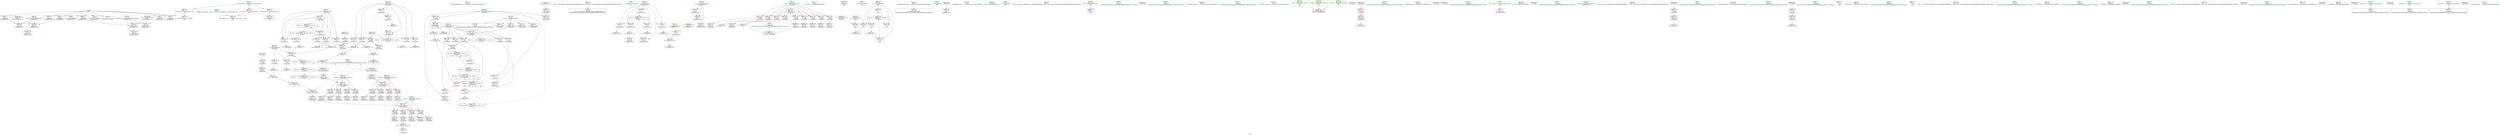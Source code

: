 digraph "SVFG" {
	label="SVFG";

	Node0x560ecffb6eb0 [shape=record,color=grey,label="{NodeID: 0\nNullPtr}"];
	Node0x560ecffb6eb0 -> Node0x560ecffc4050[style=solid];
	Node0x560ecffb6eb0 -> Node0x560ecffc4150[style=solid];
	Node0x560ecffb6eb0 -> Node0x560ecffc4220[style=solid];
	Node0x560ecffb6eb0 -> Node0x560ecffc42f0[style=solid];
	Node0x560ecffb6eb0 -> Node0x560ecffc43c0[style=solid];
	Node0x560ecffb6eb0 -> Node0x560ecffc4490[style=solid];
	Node0x560ecffb6eb0 -> Node0x560ecffc4560[style=solid];
	Node0x560ecffb6eb0 -> Node0x560ecffc4630[style=solid];
	Node0x560ecffb6eb0 -> Node0x560ecffc4700[style=solid];
	Node0x560ecffb6eb0 -> Node0x560ecffc58c0[style=solid];
	Node0x560ecffffe90 [shape=record,color=black,label="{NodeID: 443\n189 = PHI(335, 155, )\n1st arg _Z5solveibbb }"];
	Node0x560ecffffe90 -> Node0x560ecffc4f70[style=solid];
	Node0x560ecffc58c0 [shape=record,color=blue, style = dotted,label="{NodeID: 194\n456\<--3\nllvm.global_ctors_2\<--dummyVal\nGlob }"];
	Node0x560ecffc2120 [shape=record,color=black,label="{NodeID: 111\n324\<--323\ntobool49\<--\n_Z5solveibbb\n}"];
	Node0x560ecffc0a20 [shape=record,color=green,label="{NodeID: 28\n34\<--35\n_ZNSt8ios_base4InitC1Ev\<--_ZNSt8ios_base4InitC1Ev_field_insensitive\n}"];
	Node0x560ecffc8a40 [shape=record,color=red,label="{NodeID: 139\n381\<--192\n\<--retval\n_Z5solveibbb\n}"];
	Node0x560ecffc8a40 -> Node0x560ecffc7a70[style=solid];
	Node0x560ecffc3400 [shape=record,color=green,label="{NodeID: 56\n204\<--205\na\<--a_field_insensitive\n_Z5solveibbb\n}"];
	Node0x560ecffc3400 -> Node0x560ecffca030[style=solid];
	Node0x560ecffc3400 -> Node0x560ecffca100[style=solid];
	Node0x560ecffc3400 -> Node0x560ecffca1d0[style=solid];
	Node0x560ecffc3400 -> Node0x560ecffca2a0[style=solid];
	Node0x560ecffc3400 -> Node0x560ecffca370[style=solid];
	Node0x560ecffc3400 -> Node0x560ecffc6790[style=solid];
	Node0x560ecffc3400 -> Node0x560ecffc6ba0[style=solid];
	Node0x560ecffd6750 [shape=record,color=grey,label="{NodeID: 333\n369 = Binary(368, 121, )\n}"];
	Node0x560ecffd6750 -> Node0x560ecffc6ad0[style=solid];
	Node0x560ecffca100 [shape=record,color=red,label="{NodeID: 167\n272\<--204\n\<--a\n_Z5solveibbb\n}"];
	Node0x560ecffca100 -> Node0x560ecffd80d0[style=solid];
	Node0x560ecffc4cd0 [shape=record,color=black,label="{NodeID: 84\n59\<--60\n\<--_ZNSt7__cxx1112basic_stringIcSt11char_traitsIcESaIcEED1Ev\nCan only get source location for instruction, argument, global var or function.}"];
	Node0x560ecffa09b0 [shape=record,color=green,label="{NodeID: 1\n7\<--1\n__dso_handle\<--dummyObj\nGlob }"];
	Node0x560ecfffffe0 [shape=record,color=black,label="{NodeID: 444\n190 = PHI(348, 155, )\n2nd arg _Z5solveibbb }"];
	Node0x560ecfffffe0 -> Node0x560ecffc5040[style=solid];
	Node0x560ecffe4da0 [shape=record,color=black,label="{NodeID: 361\nMR_10V_3 = PHI(MR_10V_4, MR_10V_2, )\npts\{94 \}\n}"];
	Node0x560ecffe4da0 -> Node0x560ecffc8700[style=dashed];
	Node0x560ecffe4da0 -> Node0x560ecffc87d0[style=dashed];
	Node0x560ecffe4da0 -> Node0x560ecffc88a0[style=dashed];
	Node0x560ecffe4da0 -> Node0x560ecffc8970[style=dashed];
	Node0x560ecffe4da0 -> Node0x560ecffc5f70[style=dashed];
	Node0x560ecffc59c0 [shape=record,color=blue,label="{NodeID: 195\n85\<--96\nnrvo\<--\n_Z4getbB5cxx11v\n}"];
	Node0x560ecffc59c0 -> Node0x560ecffc6040[style=dashed];
	Node0x560ecffc21f0 [shape=record,color=black,label="{NodeID: 112\n329\<--328\nconv51\<--\n_Z5solveibbb\n}"];
	Node0x560ecffc0b20 [shape=record,color=green,label="{NodeID: 29\n40\<--41\n__cxa_atexit\<--__cxa_atexit_field_insensitive\n}"];
	Node0x560ecffc8b10 [shape=record,color=red,label="{NodeID: 140\n217\<--194\n\<--x.addr\n_Z5solveibbb\n}"];
	Node0x560ecffc8b10 -> Node0x560ecffd83d0[style=solid];
	Node0x560ecffc34d0 [shape=record,color=green,label="{NodeID: 57\n206\<--207\nb\<--b_field_insensitive\n_Z5solveibbb\n}"];
	Node0x560ecffc34d0 -> Node0x560ecffca440[style=solid];
	Node0x560ecffc34d0 -> Node0x560ecffca510[style=solid];
	Node0x560ecffc34d0 -> Node0x560ecffca5e0[style=solid];
	Node0x560ecffc34d0 -> Node0x560ecffca6b0[style=solid];
	Node0x560ecffc34d0 -> Node0x560ecffca780[style=solid];
	Node0x560ecffc34d0 -> Node0x560ecffc6860[style=solid];
	Node0x560ecffc34d0 -> Node0x560ecffc6ad0[style=solid];
	Node0x560ecffd68d0 [shape=record,color=grey,label="{NodeID: 334\n365 = Binary(364, 362, )\n}"];
	Node0x560ecffd68d0 -> Node0x560ecffc6a00[style=solid];
	Node0x560ecffca1d0 [shape=record,color=red,label="{NodeID: 168\n303\<--204\n\<--a\n_Z5solveibbb\n}"];
	Node0x560ecffca1d0 -> Node0x560ecffd6150[style=solid];
	Node0x560ecffc4dd0 [shape=record,color=black,label="{NodeID: 85\n385\<--112\nmain_ret\<--\nmain\n}"];
	Node0x560ecffa1010 [shape=record,color=green,label="{NodeID: 2\n17\<--1\n_ZSt3cin\<--dummyObj\nGlob }"];
	Node0x560ed0000130 [shape=record,color=black,label="{NodeID: 445\n191 = PHI(361, 155, )\n3rd arg _Z5solveibbb }"];
	Node0x560ed0000130 -> Node0x560ecffc5110[style=solid];
	Node0x560ecffe52a0 [shape=record,color=black,label="{NodeID: 362\nMR_36V_3 = PHI(MR_36V_4, MR_36V_2, )\npts\{391 \}\n}"];
	Node0x560ecffe52a0 -> Node0x560ecffcb2e0[style=dashed];
	Node0x560ecffe52a0 -> Node0x560ecffcb3b0[style=dashed];
	Node0x560ecffe52a0 -> Node0x560ecffcb480[style=dashed];
	Node0x560ecffe52a0 -> Node0x560ecffc6ee0[style=dashed];
	Node0x560ecffc5a90 [shape=record,color=blue,label="{NodeID: 196\n93\<--112\ni\<--\n_Z4getbB5cxx11v\n}"];
	Node0x560ecffc5a90 -> Node0x560ecffe4da0[style=dashed];
	Node0x560ecffc22c0 [shape=record,color=black,label="{NodeID: 113\n332\<--331\nconv53\<--\n_Z5solveibbb\n}"];
	Node0x560ecffc22c0 -> Node0x560ecffd7c50[style=solid];
	Node0x560ecffc0c20 [shape=record,color=green,label="{NodeID: 30\n39\<--45\n_ZNSt8ios_base4InitD1Ev\<--_ZNSt8ios_base4InitD1Ev_field_insensitive\n}"];
	Node0x560ecffc0c20 -> Node0x560ecffc4bd0[style=solid];
	Node0x560ecffc8be0 [shape=record,color=red,label="{NodeID: 141\n235\<--194\n\<--x.addr\n_Z5solveibbb\n}"];
	Node0x560ecffc8be0 -> Node0x560ecffc55f0[style=solid];
	Node0x560ecffc35a0 [shape=record,color=green,label="{NodeID: 58\n208\<--209\nk\<--k_field_insensitive\n_Z5solveibbb\n}"];
	Node0x560ecffc35a0 -> Node0x560ecffca850[style=solid];
	Node0x560ecffc35a0 -> Node0x560ecffca920[style=solid];
	Node0x560ecffc35a0 -> Node0x560ecffc6930[style=solid];
	Node0x560ecffd6a50 [shape=record,color=grey,label="{NodeID: 335\n120 = Binary(121, 119, )\n}"];
	Node0x560ecffd6a50 -> Node0x560ecffd6bd0[style=solid];
	Node0x560ecffca2a0 [shape=record,color=red,label="{NodeID: 169\n326\<--204\n\<--a\n_Z5solveibbb\n}"];
	Node0x560ecffca2a0 -> Node0x560ecffd5cd0[style=solid];
	Node0x560ecffc4ea0 [shape=record,color=black,label="{NodeID: 86\n128\<--126\nconv\<--sub\n_Z4getbB5cxx11v\n}"];
	Node0x560ecffa4780 [shape=record,color=green,label="{NodeID: 3\n21\<--1\n.str\<--dummyObj\nGlob }"];
	Node0x560ecffe57a0 [shape=record,color=black,label="{NodeID: 363\nMR_30V_2 = PHI(MR_30V_3, MR_30V_1, )\npts\{200000 \}\n|{<s0>36|<s1>36|<s2>36|<s3>36}}"];
	Node0x560ecffe57a0:s0 -> Node0x560ecffca9f0[style=dashed,color=red];
	Node0x560ecffe57a0:s1 -> Node0x560ecffcaac0[style=dashed,color=red];
	Node0x560ecffe57a0:s2 -> Node0x560ecffc66c0[style=dashed,color=red];
	Node0x560ecffe57a0:s3 -> Node0x560ecffea6a0[style=dashed,color=red];
	Node0x560ecffc5b60 [shape=record,color=blue,label="{NodeID: 197\n129\<--133\ncall4\<--\n_Z4getbB5cxx11v\n}"];
	Node0x560ecffc2390 [shape=record,color=black,label="{NodeID: 114\n337\<--336\ntobool55\<--\n_Z5solveibbb\n}"];
	Node0x560ecffc0d20 [shape=record,color=green,label="{NodeID: 31\n52\<--53\n__cxx_global_var_init.1\<--__cxx_global_var_init.1_field_insensitive\n}"];
	Node0x560ecffc8cb0 [shape=record,color=red,label="{NodeID: 142\n275\<--194\n\<--x.addr\n_Z5solveibbb\n}"];
	Node0x560ecffc8cb0 -> Node0x560ecffc2ac0[style=solid];
	Node0x560ecffc3670 [shape=record,color=green,label="{NodeID: 59\n383\<--384\nmain\<--main_field_insensitive\n}"];
	Node0x560ecffd6bd0 [shape=record,color=grey,label="{NodeID: 336\n122 = Binary(118, 120, )\n}"];
	Node0x560ecffd6bd0 -> Node0x560ecffd7f50[style=solid];
	Node0x560ecffca370 [shape=record,color=red,label="{NodeID: 170\n373\<--204\n\<--a\n_Z5solveibbb\n}"];
	Node0x560ecffca370 -> Node0x560ecffd65d0[style=solid];
	Node0x560ecffc4f70 [shape=record,color=black,label="{NodeID: 87\n211\<--189\nfrombool\<--ona\n_Z5solveibbb\n}"];
	Node0x560ecffc4f70 -> Node0x560ecffc61e0[style=solid];
	Node0x560ecffa4630 [shape=record,color=green,label="{NodeID: 4\n23\<--1\n.str.4\<--dummyObj\nGlob }"];
	Node0x560ecffc5c30 [shape=record,color=blue,label="{NodeID: 198\n89\<--136\nexn.slot\<--\n_Z4getbB5cxx11v\n}"];
	Node0x560ecffc5c30 -> Node0x560ecffc8560[style=dashed];
	Node0x560ecffc76e0 [shape=record,color=black,label="{NodeID: 115\n342\<--341\nconv58\<--\n_Z5solveibbb\n}"];
	Node0x560ecffc0e20 [shape=record,color=green,label="{NodeID: 32\n56\<--57\n_ZNSt7__cxx1112basic_stringIcSt11char_traitsIcESaIcEEC1Ev\<--_ZNSt7__cxx1112basic_stringIcSt11char_traitsIcESaIcEEC1Ev_field_insensitive\n}"];
	Node0x560ecffc8d80 [shape=record,color=red,label="{NodeID: 143\n295\<--194\n\<--x.addr\n_Z5solveibbb\n}"];
	Node0x560ecffc8d80 -> Node0x560ecffc1d10[style=solid];
	Node0x560ecffc3770 [shape=record,color=green,label="{NodeID: 60\n386\<--387\nretval\<--retval_field_insensitive\nmain\n}"];
	Node0x560ecffc3770 -> Node0x560ecffc6d40[style=solid];
	Node0x560ecffd6d50 [shape=record,color=grey,label="{NodeID: 337\n353 = Binary(281, 352, )\n}"];
	Node0x560ecffd6d50 -> Node0x560ecffd8550[style=solid];
	Node0x560ecffca440 [shape=record,color=red,label="{NodeID: 171\n286\<--206\n\<--b\n_Z5solveibbb\n}"];
	Node0x560ecffca440 -> Node0x560ecffd7dd0[style=solid];
	Node0x560ecffc5040 [shape=record,color=black,label="{NodeID: 88\n213\<--190\nfrombool1\<--onb\n_Z5solveibbb\n}"];
	Node0x560ecffc5040 -> Node0x560ecffc62b0[style=solid];
	Node0x560ecffa46c0 [shape=record,color=green,label="{NodeID: 5\n26\<--1\n\<--dummyObj\nCan only get source location for instruction, argument, global var or function.}"];
	Node0x560ecffc5d00 [shape=record,color=blue,label="{NodeID: 199\n91\<--138\nehselector.slot\<--\n_Z4getbB5cxx11v\n}"];
	Node0x560ecffc5d00 -> Node0x560ecffc8630[style=dashed];
	Node0x560ecffc7770 [shape=record,color=black,label="{NodeID: 116\n345\<--344\nconv60\<--\n_Z5solveibbb\n}"];
	Node0x560ecffc7770 -> Node0x560ecffd7050[style=solid];
	Node0x560ecffc0f20 [shape=record,color=green,label="{NodeID: 33\n60\<--64\n_ZNSt7__cxx1112basic_stringIcSt11char_traitsIcESaIcEED1Ev\<--_ZNSt7__cxx1112basic_stringIcSt11char_traitsIcESaIcEED1Ev_field_insensitive\n}"];
	Node0x560ecffc0f20 -> Node0x560ecffc4cd0[style=solid];
	Node0x560ecffc8e50 [shape=record,color=red,label="{NodeID: 144\n313\<--194\n\<--x.addr\n_Z5solveibbb\n}"];
	Node0x560ecffc8e50 -> Node0x560ecffc1f80[style=solid];
	Node0x560ecffc3840 [shape=record,color=green,label="{NodeID: 61\n388\<--389\nT\<--T_field_insensitive\nmain\n}"];
	Node0x560ecffc3840 -> Node0x560ecffcb210[style=solid];
	Node0x560ecfffe3c0 [shape=record,color=black,label="{NodeID: 421\n108 = PHI()\n}"];
	Node0x560ecffd6ed0 [shape=record,color=grey,label="{NodeID: 338\n404 = cmp(402, 403, )\n}"];
	Node0x560ecffca510 [shape=record,color=red,label="{NodeID: 172\n292\<--206\n\<--b\n_Z5solveibbb\n}"];
	Node0x560ecffca510 -> Node0x560ecffd74d0[style=solid];
	Node0x560ecffc5110 [shape=record,color=black,label="{NodeID: 89\n215\<--191\nfrombool2\<--onk\n_Z5solveibbb\n}"];
	Node0x560ecffc5110 -> Node0x560ecffc6380[style=solid];
	Node0x560ecffa48d0 [shape=record,color=green,label="{NodeID: 6\n96\<--1\n\<--dummyObj\nCan only get source location for instruction, argument, global var or function.}"];
	Node0x560ecffc5dd0 [shape=record,color=blue,label="{NodeID: 200\n89\<--143\nexn.slot\<--\n_Z4getbB5cxx11v\n}"];
	Node0x560ecffc5dd0 -> Node0x560ecffc8560[style=dashed];
	Node0x560ecffc7800 [shape=record,color=black,label="{NodeID: 117\n350\<--349\ntobool63\<--\n_Z5solveibbb\n}"];
	Node0x560ecffc1020 [shape=record,color=green,label="{NodeID: 34\n67\<--68\n__cxx_global_var_init.2\<--__cxx_global_var_init.2_field_insensitive\n}"];
	Node0x560ecffc8f20 [shape=record,color=red,label="{NodeID: 145\n321\<--194\n\<--x.addr\n_Z5solveibbb\n}"];
	Node0x560ecffc8f20 -> Node0x560ecffd5fd0[style=solid];
	Node0x560ecffc3910 [shape=record,color=green,label="{NodeID: 62\n390\<--391\nt\<--t_field_insensitive\nmain\n}"];
	Node0x560ecffc3910 -> Node0x560ecffcb2e0[style=solid];
	Node0x560ecffc3910 -> Node0x560ecffcb3b0[style=solid];
	Node0x560ecffc3910 -> Node0x560ecffcb480[style=solid];
	Node0x560ecffc3910 -> Node0x560ecffc6e10[style=solid];
	Node0x560ecffc3910 -> Node0x560ecffc6ee0[style=solid];
	Node0x560ecfffe4c0 [shape=record,color=black,label="{NodeID: 422\n129 = PHI()\n}"];
	Node0x560ecfffe4c0 -> Node0x560ecffc5b60[style=solid];
	Node0x560ecffd7050 [shape=record,color=grey,label="{NodeID: 339\n346 = cmp(340, 345, )\n}"];
	Node0x560ecffd7050 -> Node0x560ecffd3ef0[style=solid];
	Node0x560ecffca5e0 [shape=record,color=red,label="{NodeID: 173\n304\<--206\n\<--b\n_Z5solveibbb\n}"];
	Node0x560ecffca5e0 -> Node0x560ecffd6150[style=solid];
	Node0x560ecffc51e0 [shape=record,color=black,label="{NodeID: 90\n221\<--220\ntobool\<--\n_Z5solveibbb\n}"];
	Node0x560ecffa4960 [shape=record,color=green,label="{NodeID: 7\n101\<--1\n\<--dummyObj\nCan only get source location for instruction, argument, global var or function.}"];
	Node0x560ecffc5ea0 [shape=record,color=blue,label="{NodeID: 201\n91\<--145\nehselector.slot\<--\n_Z4getbB5cxx11v\n}"];
	Node0x560ecffc5ea0 -> Node0x560ecffc8630[style=dashed];
	Node0x560ecffc78d0 [shape=record,color=black,label="{NodeID: 118\n355\<--354\nconv66\<--\n_Z5solveibbb\n}"];
	Node0x560ecffc1120 [shape=record,color=green,label="{NodeID: 35\n73\<--74\n__cxx_global_var_init.3\<--__cxx_global_var_init.3_field_insensitive\n}"];
	Node0x560ecffc8ff0 [shape=record,color=red,label="{NodeID: 146\n328\<--194\n\<--x.addr\n_Z5solveibbb\n}"];
	Node0x560ecffc8ff0 -> Node0x560ecffc21f0[style=solid];
	Node0x560ecffc39e0 [shape=record,color=green,label="{NodeID: 63\n392\<--393\nref.tmp\<--ref.tmp_field_insensitive\nmain\n|{<s0>26}}"];
	Node0x560ecffc39e0:s0 -> Node0x560ecffff880[style=solid,color=red];
	Node0x560ecfffe620 [shape=record,color=black,label="{NodeID: 423\n37 = PHI()\n}"];
	Node0x560ecffd71d0 [shape=record,color=grey,label="{NodeID: 340\n300 = cmp(299, 281, )\n}"];
	Node0x560ecffca6b0 [shape=record,color=red,label="{NodeID: 174\n339\<--206\n\<--b\n_Z5solveibbb\n}"];
	Node0x560ecffca6b0 -> Node0x560ecffd5e50[style=solid];
	Node0x560ecffc52b0 [shape=record,color=black,label="{NodeID: 91\n224\<--223\ntobool3\<--\n_Z5solveibbb\n}"];
	Node0x560ecffa0de0 [shape=record,color=green,label="{NodeID: 8\n102\<--1\n\<--dummyObj\nCan only get source location for instruction, argument, global var or function.}"];
	Node0x560ecffe70a0 [shape=record,color=black,label="{NodeID: 368\nMR_28V_5 = PHI(MR_28V_6, MR_28V_3, )\npts\{209 \}\n}"];
	Node0x560ecffe70a0 -> Node0x560ecffc6930[style=dashed];
	Node0x560ecffe70a0 -> Node0x560ecffe34a0[style=dashed];
	Node0x560ecffe70a0 -> Node0x560ecffe70a0[style=dashed];
	Node0x560ecffc5f70 [shape=record,color=blue,label="{NodeID: 202\n93\<--151\ni\<--inc\n_Z4getbB5cxx11v\n}"];
	Node0x560ecffc5f70 -> Node0x560ecffe4da0[style=dashed];
	Node0x560ecffc79a0 [shape=record,color=black,label="{NodeID: 119\n358\<--357\nconv68\<--\n_Z5solveibbb\n}"];
	Node0x560ecffc79a0 -> Node0x560ecffd8550[style=solid];
	Node0x560ecffc1220 [shape=record,color=green,label="{NodeID: 36\n79\<--80\n_Z4getbB5cxx11v\<--_Z4getbB5cxx11v_field_insensitive\n}"];
	Node0x560ecffc90c0 [shape=record,color=red,label="{NodeID: 147\n341\<--194\n\<--x.addr\n_Z5solveibbb\n}"];
	Node0x560ecffc90c0 -> Node0x560ecffc76e0[style=solid];
	Node0x560ecffc3ab0 [shape=record,color=green,label="{NodeID: 64\n394\<--395\nref.tmp3\<--ref.tmp3_field_insensitive\nmain\n|{<s0>29}}"];
	Node0x560ecffc3ab0:s0 -> Node0x560ecffff880[style=solid,color=red];
	Node0x560ecfffe6f0 [shape=record,color=black,label="{NodeID: 424\n58 = PHI()\n}"];
	Node0x560ecffd7350 [shape=record,color=grey,label="{NodeID: 341\n311 = cmp(310, 121, )\n}"];
	Node0x560ecffca780 [shape=record,color=red,label="{NodeID: 175\n368\<--206\n\<--b\n_Z5solveibbb\n}"];
	Node0x560ecffca780 -> Node0x560ecffd6750[style=solid];
	Node0x560ecffc5380 [shape=record,color=black,label="{NodeID: 92\n227\<--226\ntobool4\<--\n_Z5solveibbb\n}"];
	Node0x560ecffc5380 -> Node0x560ecffd5570[style=solid];
	Node0x560ecffa0e70 [shape=record,color=green,label="{NodeID: 9\n112\<--1\n\<--dummyObj\nCan only get source location for instruction, argument, global var or function.|{<s0>36}}"];
	Node0x560ecffa0e70:s0 -> Node0x560ecffffd40[style=solid,color=red];
	Node0x560ecffe75a0 [shape=record,color=black,label="{NodeID: 369\nMR_30V_6 = PHI(MR_30V_7, MR_30V_4, )\npts\{200000 \}\n|{|<s2>23|<s3>23|<s4>23|<s5>23}}"];
	Node0x560ecffe75a0 -> Node0x560ecffe39a0[style=dashed];
	Node0x560ecffe75a0 -> Node0x560ecffe75a0[style=dashed];
	Node0x560ecffe75a0:s2 -> Node0x560ecffca9f0[style=dashed,color=red];
	Node0x560ecffe75a0:s3 -> Node0x560ecffcaac0[style=dashed,color=red];
	Node0x560ecffe75a0:s4 -> Node0x560ecffc66c0[style=dashed,color=red];
	Node0x560ecffe75a0:s5 -> Node0x560ecffea6a0[style=dashed,color=red];
	Node0x560ecffc6040 [shape=record,color=blue,label="{NodeID: 203\n85\<--155\nnrvo\<--\n_Z4getbB5cxx11v\n}"];
	Node0x560ecffc6040 -> Node0x560ecffc8490[style=dashed];
	Node0x560ecffc7a70 [shape=record,color=black,label="{NodeID: 120\n187\<--381\n_Z5solveibbb_ret\<--\n_Z5solveibbb\n|{<s0>23|<s1>36}}"];
	Node0x560ecffc7a70:s0 -> Node0x560ecffff020[style=solid,color=blue];
	Node0x560ecffc7a70:s1 -> Node0x560ecffff5c0[style=solid,color=blue];
	Node0x560ecffc1320 [shape=record,color=green,label="{NodeID: 37\n83\<--84\nx\<--x_field_insensitive\n_Z4getbB5cxx11v\n}"];
	Node0x560ecffc1320 -> Node0x560ecffc83c0[style=solid];
	Node0x560ecffc9190 [shape=record,color=red,label="{NodeID: 148\n354\<--194\n\<--x.addr\n_Z5solveibbb\n}"];
	Node0x560ecffc9190 -> Node0x560ecffc78d0[style=solid];
	Node0x560ecffc3b80 [shape=record,color=green,label="{NodeID: 65\n396\<--397\nref.tmp5\<--ref.tmp5_field_insensitive\nmain\n|{<s0>32}}"];
	Node0x560ecffc3b80:s0 -> Node0x560ecffff880[style=solid,color=red];
	Node0x560ecfffe7c0 [shape=record,color=black,label="{NodeID: 425\n71 = PHI()\n}"];
	Node0x560ecffd74d0 [shape=record,color=grey,label="{NodeID: 342\n293 = cmp(292, 121, )\n}"];
	Node0x560ecffca850 [shape=record,color=red,label="{NodeID: 176\n310\<--208\n\<--k\n_Z5solveibbb\n}"];
	Node0x560ecffca850 -> Node0x560ecffd7350[style=solid];
	Node0x560ecffc5450 [shape=record,color=black,label="{NodeID: 93\n230\<--229\n\<--\n_Z5solveibbb\n}"];
	Node0x560ecffb5440 [shape=record,color=green,label="{NodeID: 10\n116\<--1\n\<--dummyObj\nCan only get source location for instruction, argument, global var or function.}"];
	Node0x560ecffc6110 [shape=record,color=blue,label="{NodeID: 204\n194\<--188\nx.addr\<--x\n_Z5solveibbb\n}"];
	Node0x560ecffc6110 -> Node0x560ecffc8b10[style=dashed];
	Node0x560ecffc6110 -> Node0x560ecffc8be0[style=dashed];
	Node0x560ecffc6110 -> Node0x560ecffc8cb0[style=dashed];
	Node0x560ecffc6110 -> Node0x560ecffc8d80[style=dashed];
	Node0x560ecffc6110 -> Node0x560ecffc8e50[style=dashed];
	Node0x560ecffc6110 -> Node0x560ecffc8f20[style=dashed];
	Node0x560ecffc6110 -> Node0x560ecffc8ff0[style=dashed];
	Node0x560ecffc6110 -> Node0x560ecffc90c0[style=dashed];
	Node0x560ecffc6110 -> Node0x560ecffc9190[style=dashed];
	Node0x560ecffc7b40 [shape=record,color=purple,label="{NodeID: 121\n36\<--4\n\<--_ZStL8__ioinit\n__cxx_global_var_init\n}"];
	Node0x560ecffc13f0 [shape=record,color=green,label="{NodeID: 38\n85\<--86\nnrvo\<--nrvo_field_insensitive\n_Z4getbB5cxx11v\n}"];
	Node0x560ecffc13f0 -> Node0x560ecffc8490[style=solid];
	Node0x560ecffc13f0 -> Node0x560ecffc59c0[style=solid];
	Node0x560ecffc13f0 -> Node0x560ecffc6040[style=solid];
	Node0x560ecffc9260 [shape=record,color=red,label="{NodeID: 149\n220\<--196\n\<--ona.addr\n_Z5solveibbb\n}"];
	Node0x560ecffc9260 -> Node0x560ecffc51e0[style=solid];
	Node0x560ecffc3c50 [shape=record,color=green,label="{NodeID: 66\n409\<--410\nprintf\<--printf_field_insensitive\n}"];
	Node0x560ecfffe8c0 [shape=record,color=black,label="{NodeID: 426\n77 = PHI()\n}"];
	Node0x560ecffd7650 [shape=record,color=grey,label="{NodeID: 343\n266 = cmp(265, 267, )\n}"];
	Node0x560ecffca920 [shape=record,color=red,label="{NodeID: 177\n352\<--208\n\<--k\n_Z5solveibbb\n}"];
	Node0x560ecffca920 -> Node0x560ecffd6d50[style=solid];
	Node0x560ecffc5520 [shape=record,color=black,label="{NodeID: 94\n232\<--231\nconv\<--cond\n_Z5solveibbb\n}"];
	Node0x560ecffc5520 -> Node0x560ecffc6450[style=solid];
	Node0x560ecffb5510 [shape=record,color=green,label="{NodeID: 11\n121\<--1\n\<--dummyObj\nCan only get source location for instruction, argument, global var or function.}"];
	Node0x560ecffc61e0 [shape=record,color=blue,label="{NodeID: 205\n196\<--211\nona.addr\<--frombool\n_Z5solveibbb\n}"];
	Node0x560ecffc61e0 -> Node0x560ecffc9260[style=dashed];
	Node0x560ecffc61e0 -> Node0x560ecffc9330[style=dashed];
	Node0x560ecffc61e0 -> Node0x560ecffc9400[style=dashed];
	Node0x560ecffc61e0 -> Node0x560ecffc94d0[style=dashed];
	Node0x560ecffc7c10 [shape=record,color=purple,label="{NodeID: 122\n237\<--18\narrayidx\<--memo\n_Z5solveibbb\n}"];
	Node0x560ecffc14c0 [shape=record,color=green,label="{NodeID: 39\n87\<--88\nref.tmp\<--ref.tmp_field_insensitive\n_Z4getbB5cxx11v\n}"];
	Node0x560ecffc9330 [shape=record,color=red,label="{NodeID: 150\n238\<--196\n\<--ona.addr\n_Z5solveibbb\n}"];
	Node0x560ecffc9330 -> Node0x560ecffc2510[style=solid];
	Node0x560ecffc9330 -> Node0x560ecffc25e0[style=solid];
	Node0x560ecffc3d50 [shape=record,color=green,label="{NodeID: 67\n413\<--414\n_ZNSt7__cxx1112basic_stringIcSt11char_traitsIcESaIcEEaSEOS4_\<--_ZNSt7__cxx1112basic_stringIcSt11char_traitsIcESaIcEEaSEOS4__field_insensitive\n}"];
	Node0x560ecfffe9c0 [shape=record,color=black,label="{NodeID: 427\n315 = PHI()\n}"];
	Node0x560ecfffe9c0 -> Node0x560ecffcad30[style=solid];
	Node0x560ecffd77d0 [shape=record,color=grey,label="{NodeID: 344\n115 = cmp(114, 116, )\n}"];
	Node0x560ecffca9f0 [shape=record,color=red,label="{NodeID: 178\n252\<--251\n\<--\n_Z5solveibbb\n}"];
	Node0x560ecffca9f0 -> Node0x560ecffd8250[style=solid];
	Node0x560ecffc55f0 [shape=record,color=black,label="{NodeID: 95\n236\<--235\nidxprom\<--\n_Z5solveibbb\n}"];
	Node0x560ecffb55e0 [shape=record,color=green,label="{NodeID: 12\n127\<--1\n\<--dummyObj\nCan only get source location for instruction, argument, global var or function.}"];
	Node0x560ecffc62b0 [shape=record,color=blue,label="{NodeID: 206\n198\<--213\nonb.addr\<--frombool1\n_Z5solveibbb\n}"];
	Node0x560ecffc62b0 -> Node0x560ecffc95a0[style=dashed];
	Node0x560ecffc62b0 -> Node0x560ecffc9670[style=dashed];
	Node0x560ecffc62b0 -> Node0x560ecffc9740[style=dashed];
	Node0x560ecffc62b0 -> Node0x560ecffc9810[style=dashed];
	Node0x560ecffc7ce0 [shape=record,color=purple,label="{NodeID: 123\n241\<--18\narrayidx7\<--memo\n_Z5solveibbb\n}"];
	Node0x560ecffc1590 [shape=record,color=green,label="{NodeID: 40\n89\<--90\nexn.slot\<--exn.slot_field_insensitive\n_Z4getbB5cxx11v\n}"];
	Node0x560ecffc1590 -> Node0x560ecffc8560[style=solid];
	Node0x560ecffc1590 -> Node0x560ecffc5c30[style=solid];
	Node0x560ecffc1590 -> Node0x560ecffc5dd0[style=solid];
	Node0x560ecffc9400 [shape=record,color=red,label="{NodeID: 151\n269\<--196\n\<--ona.addr\n_Z5solveibbb\n}"];
	Node0x560ecffc9400 -> Node0x560ecffc29f0[style=solid];
	Node0x560ecffc3e50 [shape=record,color=green,label="{NodeID: 68\n425\<--426\nllvm.memset.p0i8.i64\<--llvm.memset.p0i8.i64_field_insensitive\n}"];
	Node0x560ecfffeb20 [shape=record,color=black,label="{NodeID: 428\n330 = PHI()\n}"];
	Node0x560ecfffeb20 -> Node0x560ecffcae00[style=solid];
	Node0x560ecffd7950 [shape=record,color=grey,label="{NodeID: 345\n318 = cmp(317, 281, )\n}"];
	Node0x560ecffcaac0 [shape=record,color=red,label="{NodeID: 179\n257\<--256\n\<--\n_Z5solveibbb\n}"];
	Node0x560ecffcaac0 -> Node0x560ecffc65f0[style=solid];
	Node0x560ecffc2510 [shape=record,color=black,label="{NodeID: 96\n239\<--238\ntobool5\<--\n_Z5solveibbb\n}"];
	Node0x560ecffb5710 [shape=record,color=green,label="{NodeID: 13\n133\<--1\n\<--dummyObj\nCan only get source location for instruction, argument, global var or function.}"];
	Node0x560ecffe89a0 [shape=record,color=black,label="{NodeID: 373\nMR_12V_3 = PHI(MR_12V_5, MR_12V_2, MR_12V_4, )\npts\{193 \}\n}"];
	Node0x560ecffe89a0 -> Node0x560ecffc8a40[style=dashed];
	Node0x560ecffc6380 [shape=record,color=blue,label="{NodeID: 207\n200\<--215\nonk.addr\<--frombool2\n_Z5solveibbb\n}"];
	Node0x560ecffc6380 -> Node0x560ecffc98e0[style=dashed];
	Node0x560ecffc6380 -> Node0x560ecffc99b0[style=dashed];
	Node0x560ecffc6380 -> Node0x560ecffc9a80[style=dashed];
	Node0x560ecffc6380 -> Node0x560ecffc9b50[style=dashed];
	Node0x560ecffc7db0 [shape=record,color=purple,label="{NodeID: 124\n245\<--18\narrayidx10\<--memo\n_Z5solveibbb\n}"];
	Node0x560ecffc1660 [shape=record,color=green,label="{NodeID: 41\n91\<--92\nehselector.slot\<--ehselector.slot_field_insensitive\n_Z4getbB5cxx11v\n}"];
	Node0x560ecffc1660 -> Node0x560ecffc8630[style=solid];
	Node0x560ecffc1660 -> Node0x560ecffc5d00[style=solid];
	Node0x560ecffc1660 -> Node0x560ecffc5ea0[style=solid];
	Node0x560ecffc94d0 [shape=record,color=red,label="{NodeID: 152\n323\<--196\n\<--ona.addr\n_Z5solveibbb\n}"];
	Node0x560ecffc94d0 -> Node0x560ecffc2120[style=solid];
	Node0x560ecffc3f50 [shape=record,color=green,label="{NodeID: 69\n27\<--447\n_GLOBAL__sub_I_msg555_1_1.cpp\<--_GLOBAL__sub_I_msg555_1_1.cpp_field_insensitive\n}"];
	Node0x560ecffc3f50 -> Node0x560ecffc57c0[style=solid];
	Node0x560ecfffec20 [shape=record,color=black,label="{NodeID: 429\n277 = PHI()\n}"];
	Node0x560ecfffec20 -> Node0x560ecffcab90[style=solid];
	Node0x560ecffd7ad0 [shape=record,color=grey,label="{NodeID: 346\n280 = cmp(279, 281, )\n}"];
	Node0x560ecffcab90 [shape=record,color=red,label="{NodeID: 180\n278\<--277\n\<--call\n_Z5solveibbb\n}"];
	Node0x560ecffcab90 -> Node0x560ecffc2b90[style=solid];
	Node0x560ecffc25e0 [shape=record,color=black,label="{NodeID: 97\n240\<--238\nidxprom6\<--\n_Z5solveibbb\n}"];
	Node0x560ecffb57e0 [shape=record,color=green,label="{NodeID: 14\n155\<--1\n\<--dummyObj\nCan only get source location for instruction, argument, global var or function.|{<s0>36|<s1>36|<s2>36}}"];
	Node0x560ecffb57e0:s0 -> Node0x560ecffffe90[style=solid,color=red];
	Node0x560ecffb57e0:s1 -> Node0x560ecfffffe0[style=solid,color=red];
	Node0x560ecffb57e0:s2 -> Node0x560ed0000130[style=solid,color=red];
	Node0x560ecffe8ea0 [shape=record,color=black,label="{NodeID: 374\nMR_22V_2 = PHI(MR_22V_3, MR_22V_1, MR_22V_3, )\npts\{203 \}\n}"];
	Node0x560ecffc6450 [shape=record,color=blue,label="{NodeID: 208\n192\<--232\nretval\<--conv\n_Z5solveibbb\n}"];
	Node0x560ecffc6450 -> Node0x560ecffe89a0[style=dashed];
	Node0x560ecffc7e80 [shape=record,color=purple,label="{NodeID: 125\n249\<--18\narrayidx13\<--memo\n_Z5solveibbb\n}"];
	Node0x560ecffc7e80 -> Node0x560ecffc6520[style=solid];
	Node0x560ecffc1730 [shape=record,color=green,label="{NodeID: 42\n93\<--94\ni\<--i_field_insensitive\n_Z4getbB5cxx11v\n}"];
	Node0x560ecffc1730 -> Node0x560ecffc8700[style=solid];
	Node0x560ecffc1730 -> Node0x560ecffc87d0[style=solid];
	Node0x560ecffc1730 -> Node0x560ecffc88a0[style=solid];
	Node0x560ecffc1730 -> Node0x560ecffc8970[style=solid];
	Node0x560ecffc1730 -> Node0x560ecffc5a90[style=solid];
	Node0x560ecffc1730 -> Node0x560ecffc5f70[style=solid];
	Node0x560ecffc95a0 [shape=record,color=red,label="{NodeID: 153\n223\<--198\n\<--onb.addr\n_Z5solveibbb\n}"];
	Node0x560ecffc95a0 -> Node0x560ecffc52b0[style=solid];
	Node0x560ecffc4050 [shape=record,color=black,label="{NodeID: 70\n2\<--3\ndummyVal\<--dummyVal\n}"];
	Node0x560ecfffed20 [shape=record,color=black,label="{NodeID: 430\n297 = PHI()\n}"];
	Node0x560ecfffed20 -> Node0x560ecffcac60[style=solid];
	Node0x560ecffd7c50 [shape=record,color=grey,label="{NodeID: 347\n333 = cmp(327, 332, )\n}"];
	Node0x560ecffd7c50 -> Node0x560ecffd4a30[style=solid];
	Node0x560ecffcac60 [shape=record,color=red,label="{NodeID: 181\n298\<--297\n\<--call34\n_Z5solveibbb\n}"];
	Node0x560ecffcac60 -> Node0x560ecffc1de0[style=solid];
	Node0x560ecffc26b0 [shape=record,color=black,label="{NodeID: 98\n243\<--242\ntobool8\<--\n_Z5solveibbb\n}"];
	Node0x560ecffb58b0 [shape=record,color=green,label="{NodeID: 15\n254\<--1\n\<--dummyObj\nCan only get source location for instruction, argument, global var or function.}"];
	Node0x560ecffe93a0 [shape=record,color=black,label="{NodeID: 375\nMR_24V_2 = PHI(MR_24V_4, MR_24V_1, MR_24V_1, )\npts\{205 \}\n}"];
	Node0x560ecffc6520 [shape=record,color=blue,label="{NodeID: 209\n202\<--249\nref\<--arrayidx13\n_Z5solveibbb\n}"];
	Node0x560ecffc6520 -> Node0x560ecffc9c20[style=dashed];
	Node0x560ecffc6520 -> Node0x560ecffc9cf0[style=dashed];
	Node0x560ecffc6520 -> Node0x560ecffc9dc0[style=dashed];
	Node0x560ecffc6520 -> Node0x560ecffc9e90[style=dashed];
	Node0x560ecffc6520 -> Node0x560ecffc9f60[style=dashed];
	Node0x560ecffc6520 -> Node0x560ecffe8ea0[style=dashed];
	Node0x560ecffc7f50 [shape=record,color=purple,label="{NodeID: 126\n407\<--21\n\<--.str\nmain\n}"];
	Node0x560ecffc1800 [shape=record,color=green,label="{NodeID: 43\n98\<--99\n_ZNSaIcEC1Ev\<--_ZNSaIcEC1Ev_field_insensitive\n}"];
	Node0x560ecffd3ef0 [shape=record,color=black,label="{NodeID: 320\n348 = PHI(96, 346, )\n|{<s0>23}}"];
	Node0x560ecffd3ef0:s0 -> Node0x560ecfffffe0[style=solid,color=red];
	Node0x560ecffc9670 [shape=record,color=red,label="{NodeID: 154\n242\<--198\n\<--onb.addr\n_Z5solveibbb\n}"];
	Node0x560ecffc9670 -> Node0x560ecffc26b0[style=solid];
	Node0x560ecffc9670 -> Node0x560ecffc2780[style=solid];
	Node0x560ecffc4150 [shape=record,color=black,label="{NodeID: 71\n135\<--3\n\<--dummyVal\n_Z4getbB5cxx11v\n}"];
	Node0x560ecfffee20 [shape=record,color=black,label="{NodeID: 431\n343 = PHI()\n}"];
	Node0x560ecfffee20 -> Node0x560ecffcaed0[style=solid];
	Node0x560ecffd7dd0 [shape=record,color=grey,label="{NodeID: 348\n287 = cmp(286, 267, )\n}"];
	Node0x560ecffcad30 [shape=record,color=red,label="{NodeID: 182\n316\<--315\n\<--call44\n_Z5solveibbb\n}"];
	Node0x560ecffcad30 -> Node0x560ecffc2050[style=solid];
	Node0x560ecffc2780 [shape=record,color=black,label="{NodeID: 99\n244\<--242\nidxprom9\<--\n_Z5solveibbb\n}"];
	Node0x560ecffc0210 [shape=record,color=green,label="{NodeID: 16\n262\<--1\n\<--dummyObj\nCan only get source location for instruction, argument, global var or function.}"];
	Node0x560ecffea0b0 [shape=record,color=black,label="{NodeID: 376\nMR_26V_2 = PHI(MR_26V_3, MR_26V_1, MR_26V_1, )\npts\{207 \}\n}"];
	Node0x560ecffc65f0 [shape=record,color=blue,label="{NodeID: 210\n192\<--257\nretval\<--\n_Z5solveibbb\n}"];
	Node0x560ecffc65f0 -> Node0x560ecffe89a0[style=dashed];
	Node0x560ecffc8020 [shape=record,color=purple,label="{NodeID: 127\n428\<--23\n\<--.str.4\nmain\n}"];
	Node0x560ecffc1900 [shape=record,color=green,label="{NodeID: 44\n103\<--104\n_ZNSt7__cxx1112basic_stringIcSt11char_traitsIcESaIcEEC1EmcRKS3_\<--_ZNSt7__cxx1112basic_stringIcSt11char_traitsIcESaIcEEC1EmcRKS3__field_insensitive\n}"];
	Node0x560ecffd4490 [shape=record,color=black,label="{NodeID: 321\n231 = PHI(112, 121, )\n}"];
	Node0x560ecffd4490 -> Node0x560ecffc5520[style=solid];
	Node0x560ecffc9740 [shape=record,color=red,label="{NodeID: 155\n289\<--198\n\<--onb.addr\n_Z5solveibbb\n}"];
	Node0x560ecffc9740 -> Node0x560ecffc2c60[style=solid];
	Node0x560ecffc4220 [shape=record,color=black,label="{NodeID: 72\n136\<--3\n\<--dummyVal\n_Z4getbB5cxx11v\n}"];
	Node0x560ecffc4220 -> Node0x560ecffc5c30[style=solid];
	Node0x560ecfffef20 [shape=record,color=black,label="{NodeID: 432\n356 = PHI()\n}"];
	Node0x560ecfffef20 -> Node0x560ecffcafa0[style=solid];
	Node0x560ecffd7f50 [shape=record,color=grey,label="{NodeID: 349\n123 = cmp(122, 112, )\n}"];
	Node0x560ecffcae00 [shape=record,color=red,label="{NodeID: 183\n331\<--330\n\<--call52\n_Z5solveibbb\n}"];
	Node0x560ecffcae00 -> Node0x560ecffc22c0[style=solid];
	Node0x560ecffc2850 [shape=record,color=black,label="{NodeID: 100\n247\<--246\ntobool11\<--\n_Z5solveibbb\n}"];
	Node0x560ecffc02a0 [shape=record,color=green,label="{NodeID: 17\n267\<--1\n\<--dummyObj\nCan only get source location for instruction, argument, global var or function.}"];
	Node0x560ecffea1a0 [shape=record,color=black,label="{NodeID: 377\nMR_28V_2 = PHI(MR_28V_3, MR_28V_1, MR_28V_1, )\npts\{209 \}\n}"];
	Node0x560ecffc66c0 [shape=record,color=blue,label="{NodeID: 211\n260\<--262\n\<--\n_Z5solveibbb\n}"];
	Node0x560ecffc66c0 -> Node0x560ecffe39a0[style=dashed];
	Node0x560ecffc80f0 [shape=record,color=purple,label="{NodeID: 128\n454\<--25\nllvm.global_ctors_0\<--llvm.global_ctors\nGlob }"];
	Node0x560ecffc80f0 -> Node0x560ecffc56c0[style=solid];
	Node0x560ecffc1a00 [shape=record,color=green,label="{NodeID: 45\n106\<--107\n_ZNSaIcED1Ev\<--_ZNSaIcED1Ev_field_insensitive\n}"];
	Node0x560ecffd4a30 [shape=record,color=black,label="{NodeID: 322\n335 = PHI(96, 333, )\n|{<s0>23}}"];
	Node0x560ecffd4a30:s0 -> Node0x560ecffffe90[style=solid,color=red];
	Node0x560ecffc9810 [shape=record,color=red,label="{NodeID: 156\n336\<--198\n\<--onb.addr\n_Z5solveibbb\n}"];
	Node0x560ecffc9810 -> Node0x560ecffc2390[style=solid];
	Node0x560ecffc42f0 [shape=record,color=black,label="{NodeID: 73\n138\<--3\n\<--dummyVal\n_Z4getbB5cxx11v\n}"];
	Node0x560ecffc42f0 -> Node0x560ecffc5d00[style=solid];
	Node0x560ecffff020 [shape=record,color=black,label="{NodeID: 433\n362 = PHI(187, )\n}"];
	Node0x560ecffff020 -> Node0x560ecffd68d0[style=solid];
	Node0x560ecffd80d0 [shape=record,color=grey,label="{NodeID: 350\n273 = cmp(272, 121, )\n}"];
	Node0x560ecffcaed0 [shape=record,color=red,label="{NodeID: 184\n344\<--343\n\<--call59\n_Z5solveibbb\n}"];
	Node0x560ecffcaed0 -> Node0x560ecffc7770[style=solid];
	Node0x560ecffc2920 [shape=record,color=black,label="{NodeID: 101\n248\<--246\nidxprom12\<--\n_Z5solveibbb\n}"];
	Node0x560ecffc0330 [shape=record,color=green,label="{NodeID: 18\n281\<--1\n\<--dummyObj\nCan only get source location for instruction, argument, global var or function.}"];
	Node0x560ecffea6a0 [shape=record,color=black,label="{NodeID: 378\nMR_30V_2 = PHI(MR_30V_4, MR_30V_1, MR_30V_1, )\npts\{200000 \}\n|{<s0>23|<s1>23|<s2>36}}"];
	Node0x560ecffea6a0:s0 -> Node0x560ecffcb070[style=dashed,color=blue];
	Node0x560ecffea6a0:s1 -> Node0x560ecffc6a00[style=dashed,color=blue];
	Node0x560ecffea6a0:s2 -> Node0x560ecffe57a0[style=dashed,color=blue];
	Node0x560ecffc6790 [shape=record,color=blue,label="{NodeID: 212\n204\<--112\na\<--\n_Z5solveibbb\n}"];
	Node0x560ecffc6790 -> Node0x560ecffca030[style=dashed];
	Node0x560ecffc6790 -> Node0x560ecffca100[style=dashed];
	Node0x560ecffc6790 -> Node0x560ecffca1d0[style=dashed];
	Node0x560ecffc6790 -> Node0x560ecffca2a0[style=dashed];
	Node0x560ecffc6790 -> Node0x560ecffca370[style=dashed];
	Node0x560ecffc6790 -> Node0x560ecffc6ba0[style=dashed];
	Node0x560ecffc6790 -> Node0x560ecffe93a0[style=dashed];
	Node0x560ecffc81c0 [shape=record,color=purple,label="{NodeID: 129\n455\<--25\nllvm.global_ctors_1\<--llvm.global_ctors\nGlob }"];
	Node0x560ecffc81c0 -> Node0x560ecffc57c0[style=solid];
	Node0x560ecffc1b00 [shape=record,color=green,label="{NodeID: 46\n109\<--110\n_ZNSirsERi\<--_ZNSirsERi_field_insensitive\n}"];
	Node0x560ecffd4fd0 [shape=record,color=black,label="{NodeID: 323\n361 = PHI(96, 359, )\n|{<s0>23}}"];
	Node0x560ecffd4fd0:s0 -> Node0x560ed0000130[style=solid,color=red];
	Node0x560ecffc98e0 [shape=record,color=red,label="{NodeID: 157\n226\<--200\n\<--onk.addr\n_Z5solveibbb\n}"];
	Node0x560ecffc98e0 -> Node0x560ecffc5380[style=solid];
	Node0x560ecffc43c0 [shape=record,color=black,label="{NodeID: 74\n142\<--3\n\<--dummyVal\n_Z4getbB5cxx11v\n}"];
	Node0x560ecffff1b0 [shape=record,color=black,label="{NodeID: 434\n399 = PHI()\n}"];
	Node0x560ecffd8250 [shape=record,color=grey,label="{NodeID: 351\n253 = cmp(252, 254, )\n}"];
	Node0x560ecffcafa0 [shape=record,color=red,label="{NodeID: 185\n357\<--356\n\<--call67\n_Z5solveibbb\n}"];
	Node0x560ecffcafa0 -> Node0x560ecffc79a0[style=solid];
	Node0x560ecffc29f0 [shape=record,color=black,label="{NodeID: 102\n270\<--269\ntobool18\<--\n_Z5solveibbb\n}"];
	Node0x560ecffc03c0 [shape=record,color=green,label="{NodeID: 19\n423\<--1\n\<--dummyObj\nCan only get source location for instruction, argument, global var or function.}"];
	Node0x560ecffc6860 [shape=record,color=blue,label="{NodeID: 213\n206\<--112\nb\<--\n_Z5solveibbb\n}"];
	Node0x560ecffc6860 -> Node0x560ecffca440[style=dashed];
	Node0x560ecffc6860 -> Node0x560ecffca510[style=dashed];
	Node0x560ecffc6860 -> Node0x560ecffca5e0[style=dashed];
	Node0x560ecffc6860 -> Node0x560ecffca6b0[style=dashed];
	Node0x560ecffc6860 -> Node0x560ecffca780[style=dashed];
	Node0x560ecffc6860 -> Node0x560ecffc6ad0[style=dashed];
	Node0x560ecffc6860 -> Node0x560ecffe2fa0[style=dashed];
	Node0x560ecffc82c0 [shape=record,color=purple,label="{NodeID: 130\n456\<--25\nllvm.global_ctors_2\<--llvm.global_ctors\nGlob }"];
	Node0x560ecffc82c0 -> Node0x560ecffc58c0[style=solid];
	Node0x560ecffc1c00 [shape=record,color=green,label="{NodeID: 47\n130\<--131\n_ZNSt7__cxx1112basic_stringIcSt11char_traitsIcESaIcEEixEm\<--_ZNSt7__cxx1112basic_stringIcSt11char_traitsIcESaIcEEixEm_field_insensitive\n}"];
	Node0x560ecffd5570 [shape=record,color=black,label="{NodeID: 324\n229 = PHI(155, 155, 227, )\n}"];
	Node0x560ecffd5570 -> Node0x560ecffc5450[style=solid];
	Node0x560ecffc99b0 [shape=record,color=red,label="{NodeID: 158\n246\<--200\n\<--onk.addr\n_Z5solveibbb\n}"];
	Node0x560ecffc99b0 -> Node0x560ecffc2850[style=solid];
	Node0x560ecffc99b0 -> Node0x560ecffc2920[style=solid];
	Node0x560ecffc4490 [shape=record,color=black,label="{NodeID: 75\n143\<--3\n\<--dummyVal\n_Z4getbB5cxx11v\n}"];
	Node0x560ecffc4490 -> Node0x560ecffc5dd0[style=solid];
	Node0x560ecffff280 [shape=record,color=black,label="{NodeID: 435\n408 = PHI()\n}"];
	Node0x560ecffd83d0 [shape=record,color=grey,label="{NodeID: 352\n218 = cmp(217, 116, )\n}"];
	Node0x560ecffcb070 [shape=record,color=red,label="{NodeID: 186\n364\<--363\n\<--\n_Z5solveibbb\n}"];
	Node0x560ecffcb070 -> Node0x560ecffd68d0[style=solid];
	Node0x560ecffc2ac0 [shape=record,color=black,label="{NodeID: 103\n276\<--275\nconv21\<--\n_Z5solveibbb\n}"];
	Node0x560ecffc0450 [shape=record,color=green,label="{NodeID: 20\n424\<--1\n\<--dummyObj\nCan only get source location for instruction, argument, global var or function.}"];
	Node0x560ecffeb6c0 [shape=record,color=yellow,style=double,label="{NodeID: 380\n34V_1 = ENCHI(MR_34V_0)\npts\{389 \}\nFun[main]}"];
	Node0x560ecffeb6c0 -> Node0x560ecffcb210[style=dashed];
	Node0x560ecffc6930 [shape=record,color=blue,label="{NodeID: 214\n208\<--305\nk\<--and\n_Z5solveibbb\n}"];
	Node0x560ecffc6930 -> Node0x560ecffca850[style=dashed];
	Node0x560ecffc6930 -> Node0x560ecffca920[style=dashed];
	Node0x560ecffc6930 -> Node0x560ecffe70a0[style=dashed];
	Node0x560ecffc83c0 [shape=record,color=red,label="{NodeID: 131\n118\<--83\n\<--x\n_Z4getbB5cxx11v\n}"];
	Node0x560ecffc83c0 -> Node0x560ecffd6bd0[style=solid];
	Node0x560ecffc2d20 [shape=record,color=green,label="{NodeID: 48\n173\<--174\n__gxx_personality_v0\<--__gxx_personality_v0_field_insensitive\n}"];
	Node0x560ecffd5b50 [shape=record,color=grey,label="{NodeID: 325\n151 = Binary(150, 121, )\n}"];
	Node0x560ecffd5b50 -> Node0x560ecffc5f70[style=solid];
	Node0x560ecffc9a80 [shape=record,color=red,label="{NodeID: 159\n307\<--200\n\<--onk.addr\n_Z5solveibbb\n}"];
	Node0x560ecffc9a80 -> Node0x560ecffc1eb0[style=solid];
	Node0x560ecffc4560 [shape=record,color=black,label="{NodeID: 76\n145\<--3\n\<--dummyVal\n_Z4getbB5cxx11v\n}"];
	Node0x560ecffc4560 -> Node0x560ecffc5ea0[style=solid];
	Node0x560ecffff350 [shape=record,color=black,label="{NodeID: 436\n412 = PHI()\n}"];
	Node0x560ecffd8550 [shape=record,color=grey,label="{NodeID: 353\n359 = cmp(353, 358, )\n}"];
	Node0x560ecffd8550 -> Node0x560ecffd4fd0[style=solid];
	Node0x560ecffcb140 [shape=record,color=red,label="{NodeID: 187\n378\<--377\n\<--\n_Z5solveibbb\n}"];
	Node0x560ecffcb140 -> Node0x560ecffc6c70[style=solid];
	Node0x560ecffc2b90 [shape=record,color=black,label="{NodeID: 104\n279\<--278\nconv22\<--\n_Z5solveibbb\n}"];
	Node0x560ecffc2b90 -> Node0x560ecffd7ad0[style=solid];
	Node0x560ecffc04e0 [shape=record,color=green,label="{NodeID: 21\n4\<--6\n_ZStL8__ioinit\<--_ZStL8__ioinit_field_insensitive\nGlob }"];
	Node0x560ecffc04e0 -> Node0x560ecffc7b40[style=solid];
	Node0x560ecffc6a00 [shape=record,color=blue,label="{NodeID: 215\n363\<--365\n\<--add72\n_Z5solveibbb\n}"];
	Node0x560ecffc6a00 -> Node0x560ecffe75a0[style=dashed];
	Node0x560ecffc8490 [shape=record,color=red,label="{NodeID: 132\n156\<--85\nnrvo.val\<--nrvo\n_Z4getbB5cxx11v\n}"];
	Node0x560ecffc2e20 [shape=record,color=green,label="{NodeID: 49\n185\<--186\n_Z5solveibbb\<--_Z5solveibbb_field_insensitive\n}"];
	Node0x560ecffd5cd0 [shape=record,color=grey,label="{NodeID: 326\n327 = Binary(281, 326, )\n}"];
	Node0x560ecffd5cd0 -> Node0x560ecffd7c50[style=solid];
	Node0x560ecffc9b50 [shape=record,color=red,label="{NodeID: 160\n349\<--200\n\<--onk.addr\n_Z5solveibbb\n}"];
	Node0x560ecffc9b50 -> Node0x560ecffc7800[style=solid];
	Node0x560ecffc4630 [shape=record,color=black,label="{NodeID: 77\n163\<--3\nlpad.val\<--dummyVal\n_Z4getbB5cxx11v\n}"];
	Node0x560ecffff420 [shape=record,color=black,label="{NodeID: 437\n417 = PHI()\n}"];
	Node0x560ecffcb210 [shape=record,color=red,label="{NodeID: 188\n403\<--388\n\<--T\nmain\n}"];
	Node0x560ecffcb210 -> Node0x560ecffd6ed0[style=solid];
	Node0x560ecffc2c60 [shape=record,color=black,label="{NodeID: 105\n290\<--289\ntobool29\<--\n_Z5solveibbb\n}"];
	Node0x560ecffc0570 [shape=record,color=green,label="{NodeID: 22\n8\<--10\n_Z1AB5cxx11\<--_Z1AB5cxx11_field_insensitive\nGlob }"];
	Node0x560ecffc0570 -> Node0x560ecffc47d0[style=solid];
	Node0x560ecffc6ad0 [shape=record,color=blue,label="{NodeID: 216\n206\<--369\nb\<--inc\n_Z5solveibbb\n}"];
	Node0x560ecffc6ad0 -> Node0x560ecffca440[style=dashed];
	Node0x560ecffc6ad0 -> Node0x560ecffca510[style=dashed];
	Node0x560ecffc6ad0 -> Node0x560ecffca5e0[style=dashed];
	Node0x560ecffc6ad0 -> Node0x560ecffca6b0[style=dashed];
	Node0x560ecffc6ad0 -> Node0x560ecffca780[style=dashed];
	Node0x560ecffc6ad0 -> Node0x560ecffc6ad0[style=dashed];
	Node0x560ecffc6ad0 -> Node0x560ecffe2fa0[style=dashed];
	Node0x560ecffc8560 [shape=record,color=red,label="{NodeID: 133\n161\<--89\nexn\<--exn.slot\n_Z4getbB5cxx11v\n}"];
	Node0x560ecffc2f20 [shape=record,color=green,label="{NodeID: 50\n192\<--193\nretval\<--retval_field_insensitive\n_Z5solveibbb\n}"];
	Node0x560ecffc2f20 -> Node0x560ecffc8a40[style=solid];
	Node0x560ecffc2f20 -> Node0x560ecffc6450[style=solid];
	Node0x560ecffc2f20 -> Node0x560ecffc65f0[style=solid];
	Node0x560ecffc2f20 -> Node0x560ecffc6c70[style=solid];
	Node0x560ecffd5e50 [shape=record,color=grey,label="{NodeID: 327\n340 = Binary(281, 339, )\n}"];
	Node0x560ecffd5e50 -> Node0x560ecffd7050[style=solid];
	Node0x560ecffc9c20 [shape=record,color=red,label="{NodeID: 161\n251\<--202\n\<--ref\n_Z5solveibbb\n}"];
	Node0x560ecffc9c20 -> Node0x560ecffca9f0[style=solid];
	Node0x560ecffc4700 [shape=record,color=black,label="{NodeID: 78\n164\<--3\nlpad.val5\<--dummyVal\n_Z4getbB5cxx11v\n}"];
	Node0x560ecffff4f0 [shape=record,color=black,label="{NodeID: 438\n420 = PHI()\n}"];
	Node0x560ecffe2fa0 [shape=record,color=black,label="{NodeID: 355\nMR_26V_3 = PHI(MR_26V_4, MR_26V_1, )\npts\{207 \}\n}"];
	Node0x560ecffe2fa0 -> Node0x560ecffc6860[style=dashed];
	Node0x560ecffe2fa0 -> Node0x560ecffe2fa0[style=dashed];
	Node0x560ecffe2fa0 -> Node0x560ecffea0b0[style=dashed];
	Node0x560ecffcb2e0 [shape=record,color=red,label="{NodeID: 189\n402\<--390\n\<--t\nmain\n}"];
	Node0x560ecffcb2e0 -> Node0x560ecffd6ed0[style=solid];
	Node0x560ecffc1d10 [shape=record,color=black,label="{NodeID: 106\n296\<--295\nconv33\<--\n_Z5solveibbb\n}"];
	Node0x560ecffc0600 [shape=record,color=green,label="{NodeID: 23\n11\<--13\n_Z1BB5cxx11\<--_Z1BB5cxx11_field_insensitive\nGlob }"];
	Node0x560ecffc0600 -> Node0x560ecffc48d0[style=solid];
	Node0x560ecffeb960 [shape=record,color=yellow,style=double,label="{NodeID: 383\n2V_1 = ENCHI(MR_2V_0)\npts\{84 \}\nFun[_Z4getbB5cxx11v]}"];
	Node0x560ecffeb960 -> Node0x560ecffc83c0[style=dashed];
	Node0x560ecffc6ba0 [shape=record,color=blue,label="{NodeID: 217\n204\<--374\na\<--inc74\n_Z5solveibbb\n}"];
	Node0x560ecffc6ba0 -> Node0x560ecffca030[style=dashed];
	Node0x560ecffc6ba0 -> Node0x560ecffca100[style=dashed];
	Node0x560ecffc6ba0 -> Node0x560ecffca1d0[style=dashed];
	Node0x560ecffc6ba0 -> Node0x560ecffca2a0[style=dashed];
	Node0x560ecffc6ba0 -> Node0x560ecffca370[style=dashed];
	Node0x560ecffc6ba0 -> Node0x560ecffc6ba0[style=dashed];
	Node0x560ecffc6ba0 -> Node0x560ecffe93a0[style=dashed];
	Node0x560ecffc8630 [shape=record,color=red,label="{NodeID: 134\n162\<--91\nsel\<--ehselector.slot\n_Z4getbB5cxx11v\n}"];
	Node0x560ecffc2ff0 [shape=record,color=green,label="{NodeID: 51\n194\<--195\nx.addr\<--x.addr_field_insensitive\n_Z5solveibbb\n}"];
	Node0x560ecffc2ff0 -> Node0x560ecffc8b10[style=solid];
	Node0x560ecffc2ff0 -> Node0x560ecffc8be0[style=solid];
	Node0x560ecffc2ff0 -> Node0x560ecffc8cb0[style=solid];
	Node0x560ecffc2ff0 -> Node0x560ecffc8d80[style=solid];
	Node0x560ecffc2ff0 -> Node0x560ecffc8e50[style=solid];
	Node0x560ecffc2ff0 -> Node0x560ecffc8f20[style=solid];
	Node0x560ecffc2ff0 -> Node0x560ecffc8ff0[style=solid];
	Node0x560ecffc2ff0 -> Node0x560ecffc90c0[style=solid];
	Node0x560ecffc2ff0 -> Node0x560ecffc9190[style=solid];
	Node0x560ecffc2ff0 -> Node0x560ecffc6110[style=solid];
	Node0x560ecffd5fd0 [shape=record,color=grey,label="{NodeID: 328\n322 = Binary(321, 121, )\n|{<s0>23}}"];
	Node0x560ecffd5fd0:s0 -> Node0x560ecffffd40[style=solid,color=red];
	Node0x560ecffc9cf0 [shape=record,color=red,label="{NodeID: 162\n256\<--202\n\<--ref\n_Z5solveibbb\n}"];
	Node0x560ecffc9cf0 -> Node0x560ecffcaac0[style=solid];
	Node0x560ecffc47d0 [shape=record,color=black,label="{NodeID: 79\n9\<--8\n\<--_Z1AB5cxx11\nCan only get source location for instruction, argument, global var or function.}"];
	Node0x560ecffff5c0 [shape=record,color=black,label="{NodeID: 439\n427 = PHI(187, )\n}"];
	Node0x560ecffe34a0 [shape=record,color=black,label="{NodeID: 356\nMR_28V_3 = PHI(MR_28V_4, MR_28V_1, )\npts\{209 \}\n}"];
	Node0x560ecffe34a0 -> Node0x560ecffe34a0[style=dashed];
	Node0x560ecffe34a0 -> Node0x560ecffe70a0[style=dashed];
	Node0x560ecffe34a0 -> Node0x560ecffea1a0[style=dashed];
	Node0x560ecffcb3b0 [shape=record,color=red,label="{NodeID: 190\n406\<--390\n\<--t\nmain\n}"];
	Node0x560ecffc1de0 [shape=record,color=black,label="{NodeID: 107\n299\<--298\nconv35\<--\n_Z5solveibbb\n}"];
	Node0x560ecffc1de0 -> Node0x560ecffd71d0[style=solid];
	Node0x560ecffc0690 [shape=record,color=green,label="{NodeID: 24\n14\<--16\n_Z1KB5cxx11\<--_Z1KB5cxx11_field_insensitive\nGlob }"];
	Node0x560ecffc0690 -> Node0x560ecffc49d0[style=solid];
	Node0x560ecffc6c70 [shape=record,color=blue,label="{NodeID: 218\n192\<--378\nretval\<--\n_Z5solveibbb\n}"];
	Node0x560ecffc6c70 -> Node0x560ecffe89a0[style=dashed];
	Node0x560ecffc8700 [shape=record,color=red,label="{NodeID: 135\n114\<--93\n\<--i\n_Z4getbB5cxx11v\n}"];
	Node0x560ecffc8700 -> Node0x560ecffd77d0[style=solid];
	Node0x560ecffc30c0 [shape=record,color=green,label="{NodeID: 52\n196\<--197\nona.addr\<--ona.addr_field_insensitive\n_Z5solveibbb\n}"];
	Node0x560ecffc30c0 -> Node0x560ecffc9260[style=solid];
	Node0x560ecffc30c0 -> Node0x560ecffc9330[style=solid];
	Node0x560ecffc30c0 -> Node0x560ecffc9400[style=solid];
	Node0x560ecffc30c0 -> Node0x560ecffc94d0[style=solid];
	Node0x560ecffc30c0 -> Node0x560ecffc61e0[style=solid];
	Node0x560ecffd6150 [shape=record,color=grey,label="{NodeID: 329\n305 = Binary(303, 304, )\n}"];
	Node0x560ecffd6150 -> Node0x560ecffc6930[style=solid];
	Node0x560ecffc9dc0 [shape=record,color=red,label="{NodeID: 163\n260\<--202\n\<--ref\n_Z5solveibbb\n}"];
	Node0x560ecffc9dc0 -> Node0x560ecffc66c0[style=solid];
	Node0x560ecffc48d0 [shape=record,color=black,label="{NodeID: 80\n12\<--11\n\<--_Z1BB5cxx11\nCan only get source location for instruction, argument, global var or function.}"];
	Node0x560ecffff7b0 [shape=record,color=black,label="{NodeID: 440\n429 = PHI()\n}"];
	Node0x560ecffe39a0 [shape=record,color=black,label="{NodeID: 357\nMR_30V_4 = PHI(MR_30V_5, MR_30V_3, )\npts\{200000 \}\n}"];
	Node0x560ecffe39a0 -> Node0x560ecffcb140[style=dashed];
	Node0x560ecffe39a0 -> Node0x560ecffe39a0[style=dashed];
	Node0x560ecffe39a0 -> Node0x560ecffe75a0[style=dashed];
	Node0x560ecffe39a0 -> Node0x560ecffea6a0[style=dashed];
	Node0x560ecffcb480 [shape=record,color=red,label="{NodeID: 191\n431\<--390\n\<--t\nmain\n}"];
	Node0x560ecffcb480 -> Node0x560ecffd62d0[style=solid];
	Node0x560ecffc1eb0 [shape=record,color=black,label="{NodeID: 108\n308\<--307\ntobool39\<--\n_Z5solveibbb\n}"];
	Node0x560ecffc0720 [shape=record,color=green,label="{NodeID: 25\n18\<--20\nmemo\<--memo_field_insensitive\nGlob }"];
	Node0x560ecffc0720 -> Node0x560ecffc4ad0[style=solid];
	Node0x560ecffc0720 -> Node0x560ecffc7c10[style=solid];
	Node0x560ecffc0720 -> Node0x560ecffc7ce0[style=solid];
	Node0x560ecffc0720 -> Node0x560ecffc7db0[style=solid];
	Node0x560ecffc0720 -> Node0x560ecffc7e80[style=solid];
	Node0x560ecffcb690 [shape=record,color=yellow,style=double,label="{NodeID: 385\n6V_1 = ENCHI(MR_6V_0)\npts\{90 \}\nFun[_Z4getbB5cxx11v]}"];
	Node0x560ecffcb690 -> Node0x560ecffc5c30[style=dashed];
	Node0x560ecffcb690 -> Node0x560ecffc5dd0[style=dashed];
	Node0x560ecffc6d40 [shape=record,color=blue,label="{NodeID: 219\n386\<--112\nretval\<--\nmain\n}"];
	Node0x560ecffc87d0 [shape=record,color=red,label="{NodeID: 136\n119\<--93\n\<--i\n_Z4getbB5cxx11v\n}"];
	Node0x560ecffc87d0 -> Node0x560ecffd6a50[style=solid];
	Node0x560ecffc3190 [shape=record,color=green,label="{NodeID: 53\n198\<--199\nonb.addr\<--onb.addr_field_insensitive\n_Z5solveibbb\n}"];
	Node0x560ecffc3190 -> Node0x560ecffc95a0[style=solid];
	Node0x560ecffc3190 -> Node0x560ecffc9670[style=solid];
	Node0x560ecffc3190 -> Node0x560ecffc9740[style=solid];
	Node0x560ecffc3190 -> Node0x560ecffc9810[style=solid];
	Node0x560ecffc3190 -> Node0x560ecffc62b0[style=solid];
	Node0x560ecffd62d0 [shape=record,color=grey,label="{NodeID: 330\n432 = Binary(431, 121, )\n}"];
	Node0x560ecffd62d0 -> Node0x560ecffc6ee0[style=solid];
	Node0x560ecffc9e90 [shape=record,color=red,label="{NodeID: 164\n363\<--202\n\<--ref\n_Z5solveibbb\n}"];
	Node0x560ecffc9e90 -> Node0x560ecffcb070[style=solid];
	Node0x560ecffc9e90 -> Node0x560ecffc6a00[style=solid];
	Node0x560ecffc49d0 [shape=record,color=black,label="{NodeID: 81\n15\<--14\n\<--_Z1KB5cxx11\nCan only get source location for instruction, argument, global var or function.}"];
	Node0x560ecffff880 [shape=record,color=black,label="{NodeID: 441\n82 = PHI(392, 394, 396, )\n0th arg _Z4getbB5cxx11v }"];
	Node0x560ecffc56c0 [shape=record,color=blue,label="{NodeID: 192\n454\<--26\nllvm.global_ctors_0\<--\nGlob }"];
	Node0x560ecffc1f80 [shape=record,color=black,label="{NodeID: 109\n314\<--313\nconv43\<--\n_Z5solveibbb\n}"];
	Node0x560ecffc0820 [shape=record,color=green,label="{NodeID: 26\n25\<--29\nllvm.global_ctors\<--llvm.global_ctors_field_insensitive\nGlob }"];
	Node0x560ecffc0820 -> Node0x560ecffc80f0[style=solid];
	Node0x560ecffc0820 -> Node0x560ecffc81c0[style=solid];
	Node0x560ecffc0820 -> Node0x560ecffc82c0[style=solid];
	Node0x560ecffcb770 [shape=record,color=yellow,style=double,label="{NodeID: 386\n8V_1 = ENCHI(MR_8V_0)\npts\{92 \}\nFun[_Z4getbB5cxx11v]}"];
	Node0x560ecffcb770 -> Node0x560ecffc5d00[style=dashed];
	Node0x560ecffcb770 -> Node0x560ecffc5ea0[style=dashed];
	Node0x560ecffc6e10 [shape=record,color=blue,label="{NodeID: 220\n390\<--121\nt\<--\nmain\n}"];
	Node0x560ecffc6e10 -> Node0x560ecffe52a0[style=dashed];
	Node0x560ecffc88a0 [shape=record,color=red,label="{NodeID: 137\n125\<--93\n\<--i\n_Z4getbB5cxx11v\n}"];
	Node0x560ecffc88a0 -> Node0x560ecffd6450[style=solid];
	Node0x560ecffc3260 [shape=record,color=green,label="{NodeID: 54\n200\<--201\nonk.addr\<--onk.addr_field_insensitive\n_Z5solveibbb\n}"];
	Node0x560ecffc3260 -> Node0x560ecffc98e0[style=solid];
	Node0x560ecffc3260 -> Node0x560ecffc99b0[style=solid];
	Node0x560ecffc3260 -> Node0x560ecffc9a80[style=solid];
	Node0x560ecffc3260 -> Node0x560ecffc9b50[style=solid];
	Node0x560ecffc3260 -> Node0x560ecffc6380[style=solid];
	Node0x560ecffd6450 [shape=record,color=grey,label="{NodeID: 331\n126 = Binary(127, 125, )\n}"];
	Node0x560ecffd6450 -> Node0x560ecffc4ea0[style=solid];
	Node0x560ecffc9f60 [shape=record,color=red,label="{NodeID: 165\n377\<--202\n\<--ref\n_Z5solveibbb\n}"];
	Node0x560ecffc9f60 -> Node0x560ecffcb140[style=solid];
	Node0x560ecffc4ad0 [shape=record,color=black,label="{NodeID: 82\n19\<--18\n\<--memo\nCan only get source location for instruction, argument, global var or function.}"];
	Node0x560ecffffd40 [shape=record,color=black,label="{NodeID: 442\n188 = PHI(322, 112, )\n0th arg _Z5solveibbb }"];
	Node0x560ecffffd40 -> Node0x560ecffc6110[style=solid];
	Node0x560ecffc57c0 [shape=record,color=blue,label="{NodeID: 193\n455\<--27\nllvm.global_ctors_1\<--_GLOBAL__sub_I_msg555_1_1.cpp\nGlob }"];
	Node0x560ecffc2050 [shape=record,color=black,label="{NodeID: 110\n317\<--316\nconv45\<--\n_Z5solveibbb\n}"];
	Node0x560ecffc2050 -> Node0x560ecffd7950[style=solid];
	Node0x560ecffc0920 [shape=record,color=green,label="{NodeID: 27\n30\<--31\n__cxx_global_var_init\<--__cxx_global_var_init_field_insensitive\n}"];
	Node0x560ecffc6ee0 [shape=record,color=blue,label="{NodeID: 221\n390\<--432\nt\<--inc\nmain\n}"];
	Node0x560ecffc6ee0 -> Node0x560ecffe52a0[style=dashed];
	Node0x560ecffc8970 [shape=record,color=red,label="{NodeID: 138\n150\<--93\n\<--i\n_Z4getbB5cxx11v\n}"];
	Node0x560ecffc8970 -> Node0x560ecffd5b50[style=solid];
	Node0x560ecffc3330 [shape=record,color=green,label="{NodeID: 55\n202\<--203\nref\<--ref_field_insensitive\n_Z5solveibbb\n}"];
	Node0x560ecffc3330 -> Node0x560ecffc9c20[style=solid];
	Node0x560ecffc3330 -> Node0x560ecffc9cf0[style=solid];
	Node0x560ecffc3330 -> Node0x560ecffc9dc0[style=solid];
	Node0x560ecffc3330 -> Node0x560ecffc9e90[style=solid];
	Node0x560ecffc3330 -> Node0x560ecffc9f60[style=solid];
	Node0x560ecffc3330 -> Node0x560ecffc6520[style=solid];
	Node0x560ecffd65d0 [shape=record,color=grey,label="{NodeID: 332\n374 = Binary(373, 121, )\n}"];
	Node0x560ecffd65d0 -> Node0x560ecffc6ba0[style=solid];
	Node0x560ecffca030 [shape=record,color=red,label="{NodeID: 166\n265\<--204\n\<--a\n_Z5solveibbb\n}"];
	Node0x560ecffca030 -> Node0x560ecffd7650[style=solid];
	Node0x560ecffc4bd0 [shape=record,color=black,label="{NodeID: 83\n38\<--39\n\<--_ZNSt8ios_base4InitD1Ev\nCan only get source location for instruction, argument, global var or function.}"];
}
